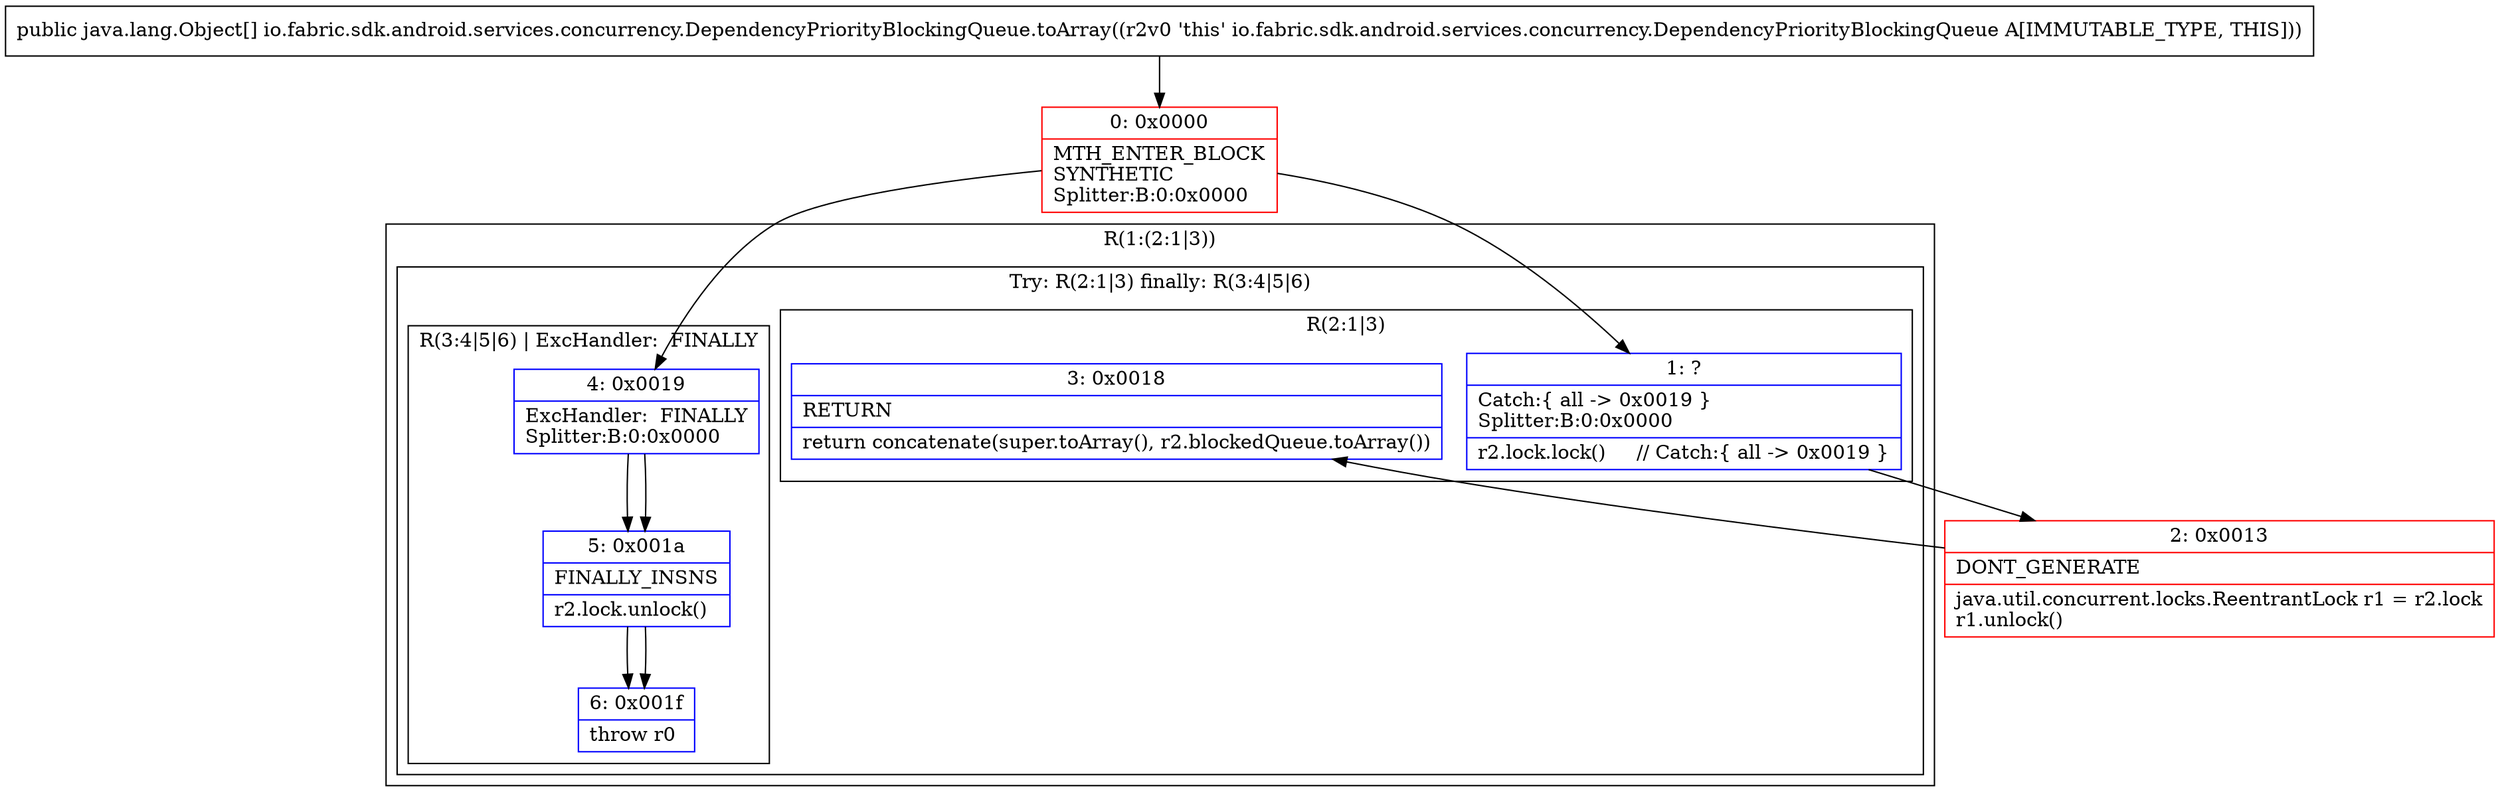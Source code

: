 digraph "CFG forio.fabric.sdk.android.services.concurrency.DependencyPriorityBlockingQueue.toArray()[Ljava\/lang\/Object;" {
subgraph cluster_Region_1689278017 {
label = "R(1:(2:1|3))";
node [shape=record,color=blue];
subgraph cluster_TryCatchRegion_1675211512 {
label = "Try: R(2:1|3) finally: R(3:4|5|6)";
node [shape=record,color=blue];
subgraph cluster_Region_1140334794 {
label = "R(2:1|3)";
node [shape=record,color=blue];
Node_1 [shape=record,label="{1\:\ ?|Catch:\{ all \-\> 0x0019 \}\lSplitter:B:0:0x0000\l|r2.lock.lock()     \/\/ Catch:\{ all \-\> 0x0019 \}\l}"];
Node_3 [shape=record,label="{3\:\ 0x0018|RETURN\l|return concatenate(super.toArray(), r2.blockedQueue.toArray())\l}"];
}
subgraph cluster_Region_1558792613 {
label = "R(3:4|5|6) | ExcHandler:  FINALLY\l";
node [shape=record,color=blue];
Node_4 [shape=record,label="{4\:\ 0x0019|ExcHandler:  FINALLY\lSplitter:B:0:0x0000\l}"];
Node_5 [shape=record,label="{5\:\ 0x001a|FINALLY_INSNS\l|r2.lock.unlock()\l}"];
Node_6 [shape=record,label="{6\:\ 0x001f|throw r0\l}"];
}
}
}
subgraph cluster_Region_1558792613 {
label = "R(3:4|5|6) | ExcHandler:  FINALLY\l";
node [shape=record,color=blue];
Node_4 [shape=record,label="{4\:\ 0x0019|ExcHandler:  FINALLY\lSplitter:B:0:0x0000\l}"];
Node_5 [shape=record,label="{5\:\ 0x001a|FINALLY_INSNS\l|r2.lock.unlock()\l}"];
Node_6 [shape=record,label="{6\:\ 0x001f|throw r0\l}"];
}
Node_0 [shape=record,color=red,label="{0\:\ 0x0000|MTH_ENTER_BLOCK\lSYNTHETIC\lSplitter:B:0:0x0000\l}"];
Node_2 [shape=record,color=red,label="{2\:\ 0x0013|DONT_GENERATE\l|java.util.concurrent.locks.ReentrantLock r1 = r2.lock\lr1.unlock()\l}"];
MethodNode[shape=record,label="{public java.lang.Object[] io.fabric.sdk.android.services.concurrency.DependencyPriorityBlockingQueue.toArray((r2v0 'this' io.fabric.sdk.android.services.concurrency.DependencyPriorityBlockingQueue A[IMMUTABLE_TYPE, THIS])) }"];
MethodNode -> Node_0;
Node_1 -> Node_2;
Node_4 -> Node_5;
Node_5 -> Node_6;
Node_4 -> Node_5;
Node_5 -> Node_6;
Node_0 -> Node_1;
Node_0 -> Node_4;
Node_2 -> Node_3;
}

